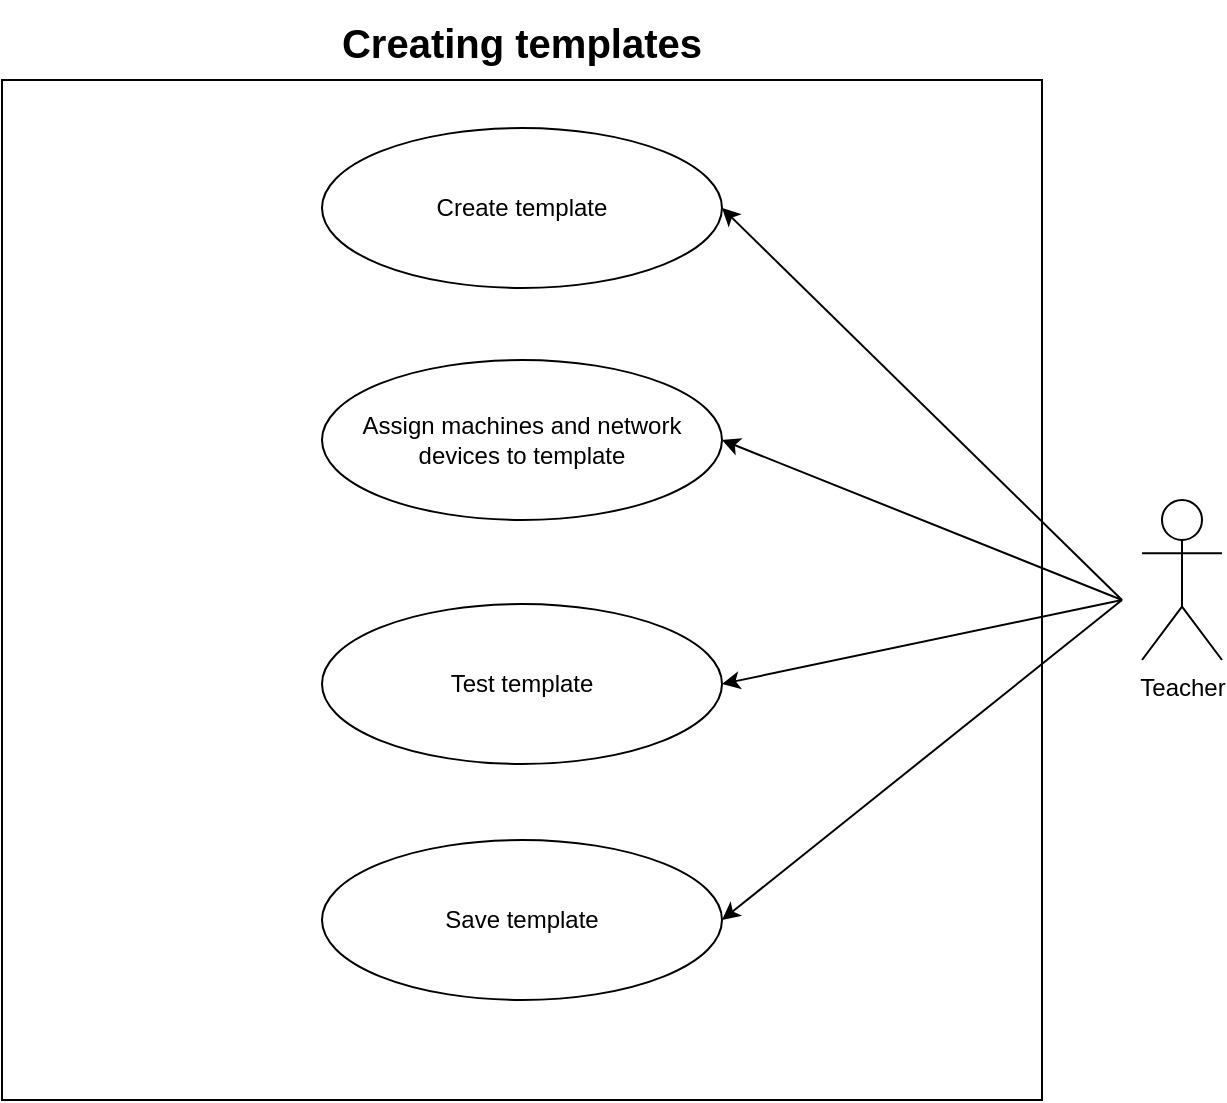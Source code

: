 <mxfile version="14.5.7" type="google"><diagram id="RSZ9qxIMECex7LJ1a7aa" name="Page-1"><mxGraphModel dx="1422" dy="795" grid="1" gridSize="10" guides="1" tooltips="1" connect="1" arrows="1" fold="1" page="1" pageScale="1" pageWidth="827" pageHeight="1169" math="0" shadow="0"><root><mxCell id="0"/><mxCell id="1" parent="0"/><mxCell id="NEqtmTj0_WgxCSDd6028-2" value="" style="html=1;" parent="1" vertex="1"><mxGeometry x="160" y="40" width="520" height="510" as="geometry"/></mxCell><mxCell id="NEqtmTj0_WgxCSDd6028-3" value="Create template" style="ellipse;whiteSpace=wrap;html=1;" parent="1" vertex="1"><mxGeometry x="320" y="64" width="200" height="80" as="geometry"/></mxCell><mxCell id="NEqtmTj0_WgxCSDd6028-9" value="Creating templates" style="text;align=center;fontStyle=1;verticalAlign=middle;spacingLeft=3;spacingRight=3;strokeColor=none;rotatable=0;points=[[0,0.5],[1,0.5]];portConstraint=eastwest;fontSize=20;" parent="1" vertex="1"><mxGeometry x="320" width="200" height="40" as="geometry"/></mxCell><mxCell id="onud8UtHGvtTdde3qIGa-2" value="Assign machines and network devices to template" style="ellipse;whiteSpace=wrap;html=1;" parent="1" vertex="1"><mxGeometry x="320" y="180" width="200" height="80" as="geometry"/></mxCell><mxCell id="onud8UtHGvtTdde3qIGa-3" value="Test template" style="ellipse;whiteSpace=wrap;html=1;" parent="1" vertex="1"><mxGeometry x="320" y="302" width="200" height="80" as="geometry"/></mxCell><mxCell id="onud8UtHGvtTdde3qIGa-4" value="Save template" style="ellipse;whiteSpace=wrap;html=1;" parent="1" vertex="1"><mxGeometry x="320" y="420" width="200" height="80" as="geometry"/></mxCell><mxCell id="onud8UtHGvtTdde3qIGa-9" value="Teacher" style="shape=umlActor;verticalLabelPosition=bottom;labelBackgroundColor=#ffffff;verticalAlign=top;html=1;" parent="1" vertex="1"><mxGeometry x="730" y="250" width="40" height="80" as="geometry"/></mxCell><mxCell id="QNNzQO8wIZih56x_qdn9-10" value="" style="endArrow=classic;html=1;entryX=1;entryY=0.5;entryDx=0;entryDy=0;" parent="1" target="NEqtmTj0_WgxCSDd6028-3" edge="1"><mxGeometry width="50" height="50" relative="1" as="geometry"><mxPoint x="720" y="300" as="sourcePoint"/><mxPoint x="960" y="100.0" as="targetPoint"/></mxGeometry></mxCell><mxCell id="QNNzQO8wIZih56x_qdn9-12" value="" style="endArrow=classic;html=1;entryX=1;entryY=0.5;entryDx=0;entryDy=0;" parent="1" target="onud8UtHGvtTdde3qIGa-2" edge="1"><mxGeometry width="50" height="50" relative="1" as="geometry"><mxPoint x="720" y="300" as="sourcePoint"/><mxPoint x="960" y="340" as="targetPoint"/></mxGeometry></mxCell><mxCell id="QNNzQO8wIZih56x_qdn9-13" value="" style="endArrow=classic;html=1;entryX=1;entryY=0.5;entryDx=0;entryDy=0;" parent="1" target="onud8UtHGvtTdde3qIGa-3" edge="1"><mxGeometry width="50" height="50" relative="1" as="geometry"><mxPoint x="720" y="300" as="sourcePoint"/><mxPoint x="960" y="460" as="targetPoint"/></mxGeometry></mxCell><mxCell id="QNNzQO8wIZih56x_qdn9-14" value="" style="endArrow=classic;html=1;entryX=1;entryY=0.5;entryDx=0;entryDy=0;" parent="1" target="onud8UtHGvtTdde3qIGa-4" edge="1"><mxGeometry width="50" height="50" relative="1" as="geometry"><mxPoint x="720" y="300" as="sourcePoint"/><mxPoint x="960" y="580" as="targetPoint"/></mxGeometry></mxCell></root></mxGraphModel></diagram></mxfile>